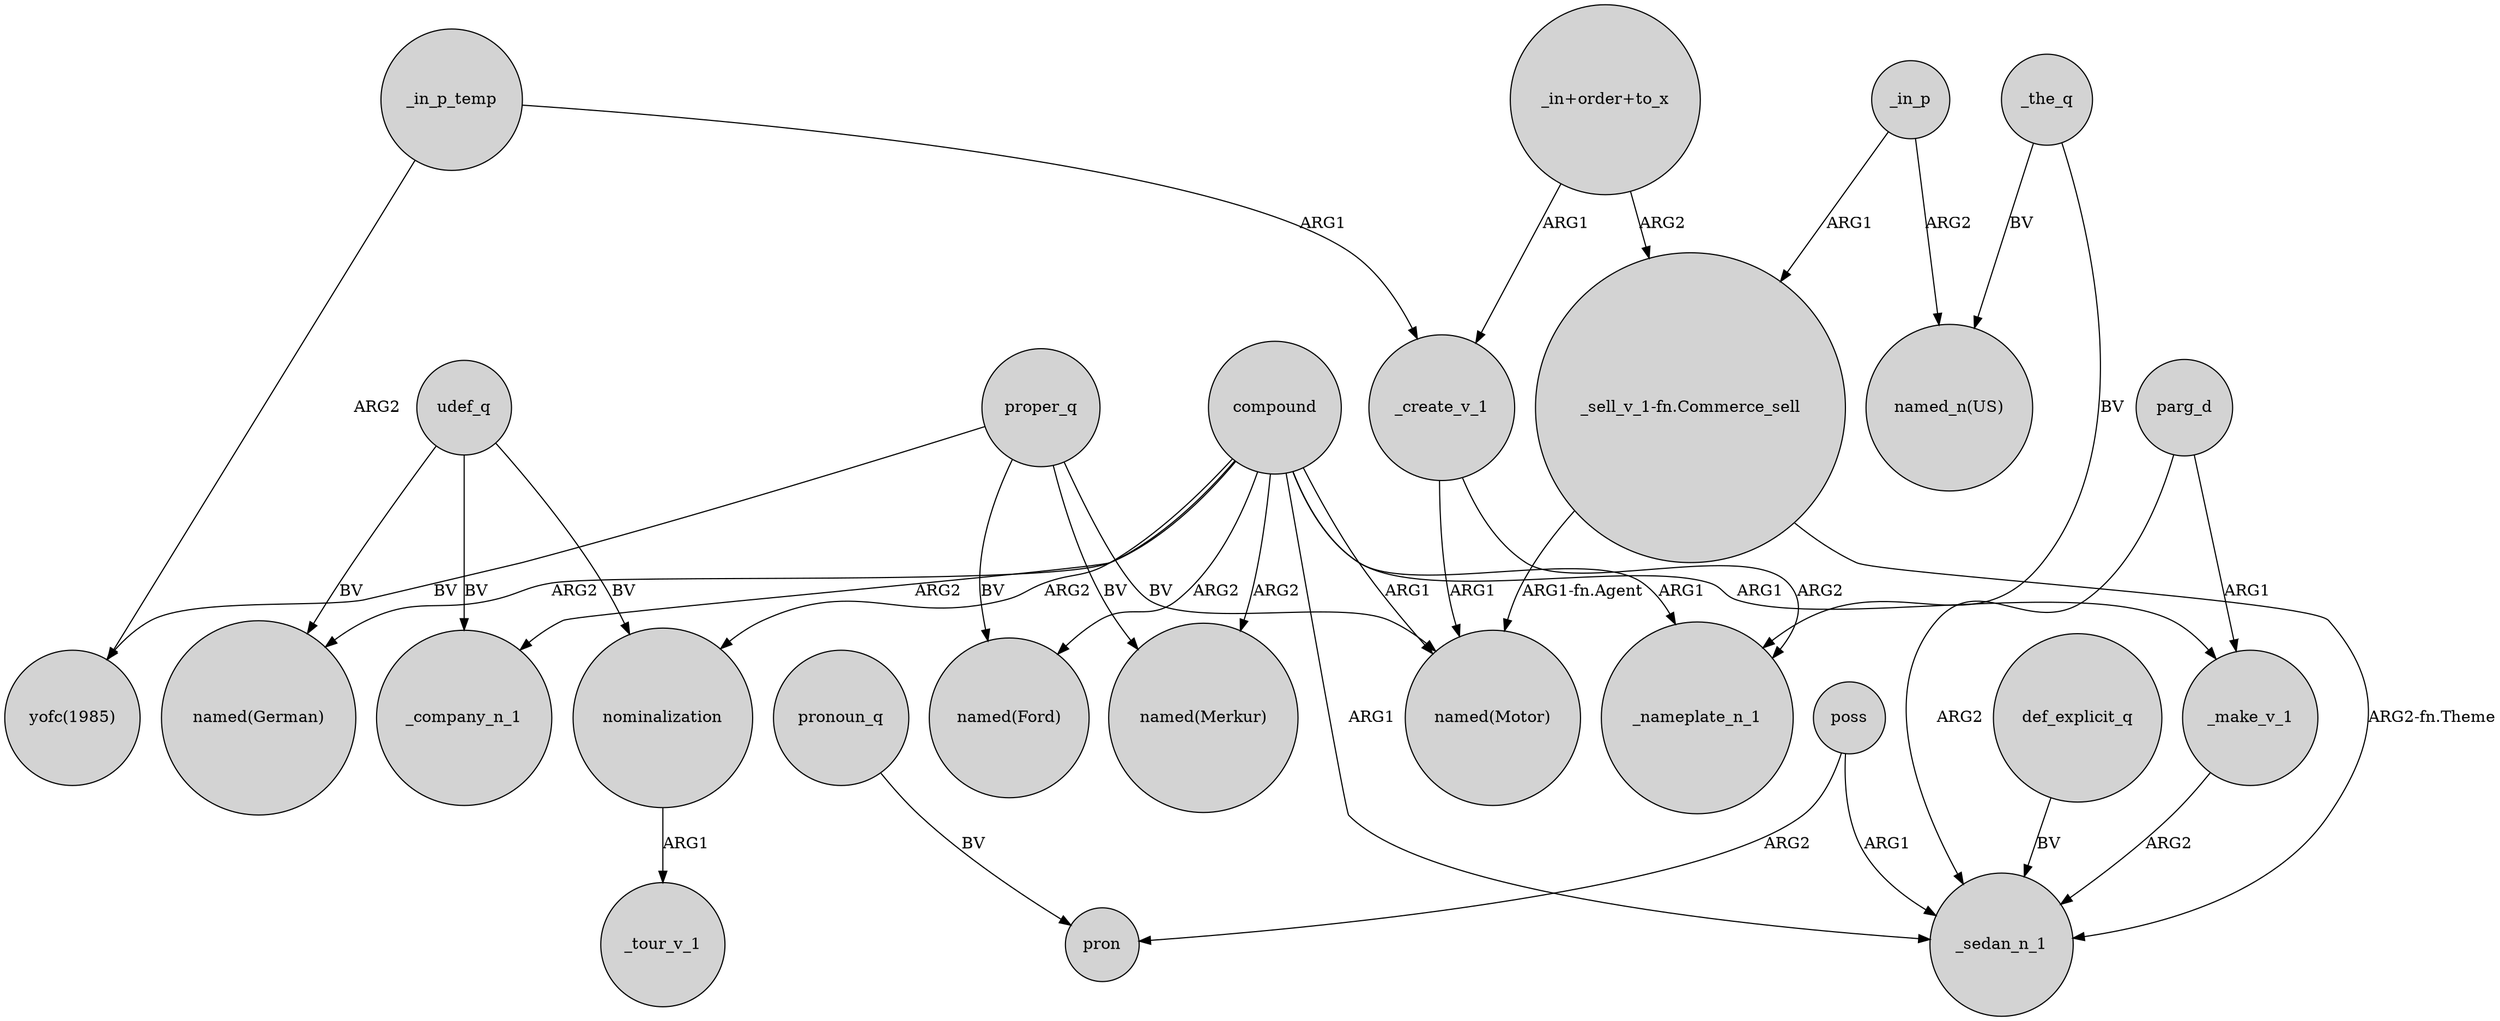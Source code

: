 digraph {
	node [shape=circle style=filled]
	_in_p_temp -> _create_v_1 [label=ARG1]
	compound -> "named(German)" [label=ARG2]
	poss -> pron [label=ARG2]
	compound -> _nameplate_n_1 [label=ARG1]
	proper_q -> "named(Merkur)" [label=BV]
	_make_v_1 -> _sedan_n_1 [label=ARG2]
	_create_v_1 -> "named(Motor)" [label=ARG1]
	compound -> "named(Merkur)" [label=ARG2]
	compound -> _company_n_1 [label=ARG2]
	parg_d -> _sedan_n_1 [label=ARG2]
	poss -> _sedan_n_1 [label=ARG1]
	compound -> nominalization [label=ARG2]
	compound -> "named(Motor)" [label=ARG1]
	_in_p -> "named_n(US)" [label=ARG2]
	_the_q -> "named_n(US)" [label=BV]
	udef_q -> "named(German)" [label=BV]
	pronoun_q -> pron [label=BV]
	nominalization -> _tour_v_1 [label=ARG1]
	"_in+order+to_x" -> _create_v_1 [label=ARG1]
	_the_q -> _nameplate_n_1 [label=BV]
	proper_q -> "named(Motor)" [label=BV]
	"_sell_v_1-fn.Commerce_sell" -> "named(Motor)" [label="ARG1-fn.Agent"]
	def_explicit_q -> _sedan_n_1 [label=BV]
	_in_p -> "_sell_v_1-fn.Commerce_sell" [label=ARG1]
	_create_v_1 -> _nameplate_n_1 [label=ARG2]
	_in_p_temp -> "yofc(1985)" [label=ARG2]
	proper_q -> "named(Ford)" [label=BV]
	compound -> "named(Ford)" [label=ARG2]
	udef_q -> nominalization [label=BV]
	proper_q -> "yofc(1985)" [label=BV]
	parg_d -> _make_v_1 [label=ARG1]
	"_in+order+to_x" -> "_sell_v_1-fn.Commerce_sell" [label=ARG2]
	"_sell_v_1-fn.Commerce_sell" -> _sedan_n_1 [label="ARG2-fn.Theme"]
	compound -> _make_v_1 [label=ARG1]
	udef_q -> _company_n_1 [label=BV]
	compound -> _sedan_n_1 [label=ARG1]
}
